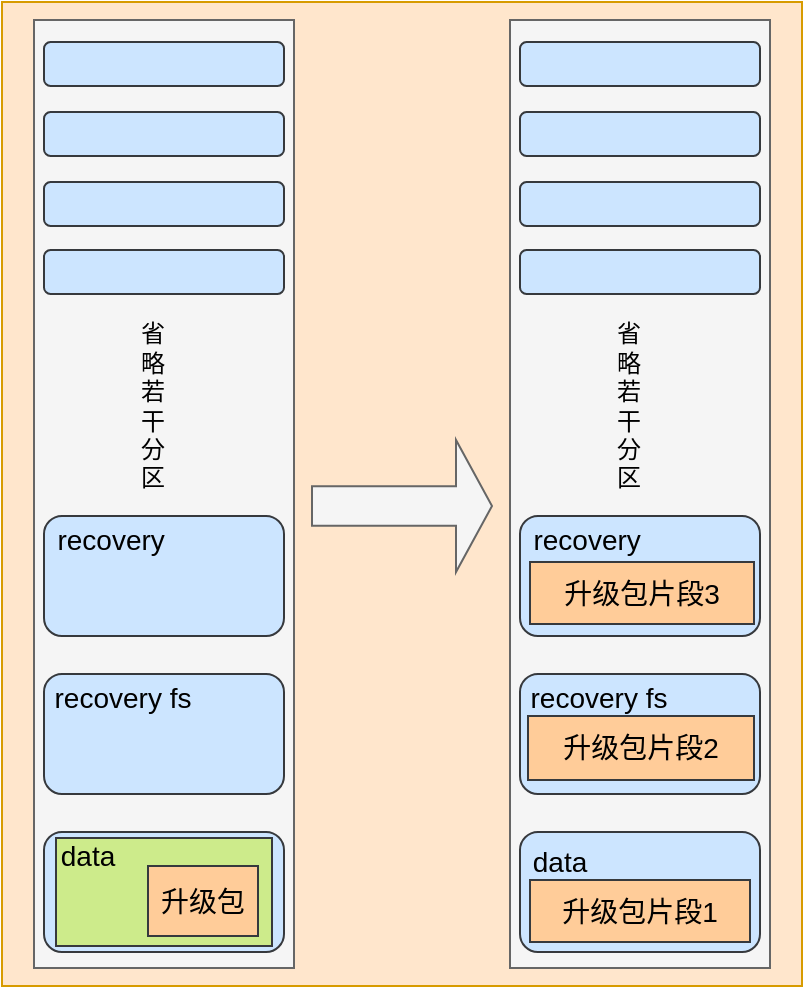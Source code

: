 <mxfile version="19.0.0" type="github">
  <diagram id="Tym4I2ePUdt9SY9PQDoQ" name="第 1 页">
    <mxGraphModel dx="1221" dy="654" grid="0" gridSize="10" guides="1" tooltips="1" connect="1" arrows="1" fold="1" page="1" pageScale="1" pageWidth="827" pageHeight="1169" math="0" shadow="0">
      <root>
        <mxCell id="0" />
        <mxCell id="1" parent="0" />
        <mxCell id="a4vEm1wac4h2UvTmXm-i-44" value="" style="rounded=0;whiteSpace=wrap;html=1;fontSize=14;fillColor=#ffe6cc;strokeColor=#d79b00;" vertex="1" parent="1">
          <mxGeometry x="127" y="43" width="400" height="492" as="geometry" />
        </mxCell>
        <mxCell id="a4vEm1wac4h2UvTmXm-i-2" value="" style="rounded=0;whiteSpace=wrap;html=1;fillColor=#f5f5f5;fontColor=#333333;strokeColor=#666666;" vertex="1" parent="1">
          <mxGeometry x="143" y="52" width="130" height="474" as="geometry" />
        </mxCell>
        <mxCell id="a4vEm1wac4h2UvTmXm-i-3" value="" style="rounded=1;whiteSpace=wrap;html=1;fillColor=#cce5ff;strokeColor=#36393d;" vertex="1" parent="1">
          <mxGeometry x="148" y="63" width="120" height="22" as="geometry" />
        </mxCell>
        <mxCell id="a4vEm1wac4h2UvTmXm-i-6" value="" style="rounded=1;whiteSpace=wrap;html=1;fontStyle=0;fillColor=#cce5ff;strokeColor=#36393d;" vertex="1" parent="1">
          <mxGeometry x="148" y="300" width="120" height="60" as="geometry" />
        </mxCell>
        <mxCell id="a4vEm1wac4h2UvTmXm-i-7" value="" style="rounded=1;whiteSpace=wrap;html=1;fontStyle=0;fillColor=#cce5ff;strokeColor=#36393d;" vertex="1" parent="1">
          <mxGeometry x="148" y="379" width="120" height="60" as="geometry" />
        </mxCell>
        <mxCell id="a4vEm1wac4h2UvTmXm-i-8" value="" style="rounded=1;whiteSpace=wrap;html=1;fontStyle=0;fillColor=#cce5ff;strokeColor=#36393d;" vertex="1" parent="1">
          <mxGeometry x="148" y="458" width="120" height="60" as="geometry" />
        </mxCell>
        <mxCell id="a4vEm1wac4h2UvTmXm-i-11" value="省&lt;br&gt;略&lt;br&gt;若&lt;br&gt;干&lt;br&gt;分&lt;br&gt;区" style="text;html=1;strokeColor=none;fillColor=none;align=center;verticalAlign=middle;whiteSpace=wrap;rounded=0;" vertex="1" parent="1">
          <mxGeometry x="178" y="201" width="49" height="88" as="geometry" />
        </mxCell>
        <mxCell id="a4vEm1wac4h2UvTmXm-i-12" value="" style="rounded=1;whiteSpace=wrap;html=1;fillColor=#cce5ff;strokeColor=#36393d;" vertex="1" parent="1">
          <mxGeometry x="148" y="98" width="120" height="22" as="geometry" />
        </mxCell>
        <mxCell id="a4vEm1wac4h2UvTmXm-i-13" value="" style="rounded=1;whiteSpace=wrap;html=1;fillColor=#cce5ff;strokeColor=#36393d;" vertex="1" parent="1">
          <mxGeometry x="148" y="133" width="120" height="22" as="geometry" />
        </mxCell>
        <mxCell id="a4vEm1wac4h2UvTmXm-i-14" value="" style="rounded=1;whiteSpace=wrap;html=1;fillColor=#cce5ff;strokeColor=#36393d;" vertex="1" parent="1">
          <mxGeometry x="148" y="167" width="120" height="22" as="geometry" />
        </mxCell>
        <mxCell id="a4vEm1wac4h2UvTmXm-i-19" value="recovery fs" style="text;html=1;strokeColor=none;fillColor=none;align=center;verticalAlign=middle;whiteSpace=wrap;rounded=0;fontSize=14;" vertex="1" parent="1">
          <mxGeometry x="152" y="379" width="71" height="23" as="geometry" />
        </mxCell>
        <mxCell id="a4vEm1wac4h2UvTmXm-i-20" value="recovery&amp;nbsp;" style="text;html=1;strokeColor=none;fillColor=none;align=center;verticalAlign=middle;whiteSpace=wrap;rounded=0;fontSize=14;" vertex="1" parent="1">
          <mxGeometry x="148" y="300" width="71" height="23" as="geometry" />
        </mxCell>
        <mxCell id="a4vEm1wac4h2UvTmXm-i-21" value="" style="rounded=0;whiteSpace=wrap;html=1;fillColor=#f5f5f5;fontColor=#333333;strokeColor=#666666;" vertex="1" parent="1">
          <mxGeometry x="381" y="52" width="130" height="474" as="geometry" />
        </mxCell>
        <mxCell id="a4vEm1wac4h2UvTmXm-i-22" value="" style="rounded=1;whiteSpace=wrap;html=1;fillColor=#cce5ff;strokeColor=#36393d;" vertex="1" parent="1">
          <mxGeometry x="386" y="63" width="120" height="22" as="geometry" />
        </mxCell>
        <mxCell id="a4vEm1wac4h2UvTmXm-i-23" value="" style="rounded=1;whiteSpace=wrap;html=1;fontStyle=0;fillColor=#cce5ff;strokeColor=#36393d;" vertex="1" parent="1">
          <mxGeometry x="386" y="300" width="120" height="60" as="geometry" />
        </mxCell>
        <mxCell id="a4vEm1wac4h2UvTmXm-i-24" value="" style="rounded=1;whiteSpace=wrap;html=1;fontStyle=0;fillColor=#cce5ff;strokeColor=#36393d;" vertex="1" parent="1">
          <mxGeometry x="386" y="379" width="120" height="60" as="geometry" />
        </mxCell>
        <mxCell id="a4vEm1wac4h2UvTmXm-i-25" value="" style="rounded=1;whiteSpace=wrap;html=1;fontStyle=0;fillColor=#cce5ff;strokeColor=#36393d;" vertex="1" parent="1">
          <mxGeometry x="386" y="458" width="120" height="60" as="geometry" />
        </mxCell>
        <mxCell id="a4vEm1wac4h2UvTmXm-i-26" value="省&lt;br&gt;略&lt;br&gt;若&lt;br&gt;干&lt;br&gt;分&lt;br&gt;区" style="text;html=1;strokeColor=none;fillColor=none;align=center;verticalAlign=middle;whiteSpace=wrap;rounded=0;" vertex="1" parent="1">
          <mxGeometry x="416" y="201" width="49" height="88" as="geometry" />
        </mxCell>
        <mxCell id="a4vEm1wac4h2UvTmXm-i-27" value="" style="rounded=1;whiteSpace=wrap;html=1;fillColor=#cce5ff;strokeColor=#36393d;" vertex="1" parent="1">
          <mxGeometry x="386" y="98" width="120" height="22" as="geometry" />
        </mxCell>
        <mxCell id="a4vEm1wac4h2UvTmXm-i-28" value="" style="rounded=1;whiteSpace=wrap;html=1;fillColor=#cce5ff;strokeColor=#36393d;" vertex="1" parent="1">
          <mxGeometry x="386" y="133" width="120" height="22" as="geometry" />
        </mxCell>
        <mxCell id="a4vEm1wac4h2UvTmXm-i-29" value="" style="rounded=1;whiteSpace=wrap;html=1;fillColor=#cce5ff;strokeColor=#36393d;" vertex="1" parent="1">
          <mxGeometry x="386" y="167" width="120" height="22" as="geometry" />
        </mxCell>
        <mxCell id="a4vEm1wac4h2UvTmXm-i-30" value="升级包片段1" style="rounded=0;whiteSpace=wrap;html=1;fontSize=14;fillColor=#ffcc99;strokeColor=#36393d;" vertex="1" parent="1">
          <mxGeometry x="391" y="482" width="110" height="31" as="geometry" />
        </mxCell>
        <mxCell id="a4vEm1wac4h2UvTmXm-i-31" value="data" style="text;html=1;strokeColor=none;fillColor=none;align=center;verticalAlign=middle;whiteSpace=wrap;rounded=0;fontSize=14;" vertex="1" parent="1">
          <mxGeometry x="376" y="458" width="60" height="30" as="geometry" />
        </mxCell>
        <mxCell id="a4vEm1wac4h2UvTmXm-i-36" value="" style="rounded=0;whiteSpace=wrap;html=1;fontSize=14;fillColor=#cdeb8b;strokeColor=#36393d;" vertex="1" parent="1">
          <mxGeometry x="154" y="461" width="108" height="54" as="geometry" />
        </mxCell>
        <mxCell id="a4vEm1wac4h2UvTmXm-i-32" value="recovery fs" style="text;html=1;strokeColor=none;fillColor=none;align=center;verticalAlign=middle;whiteSpace=wrap;rounded=0;fontSize=14;" vertex="1" parent="1">
          <mxGeometry x="390" y="379" width="71" height="23" as="geometry" />
        </mxCell>
        <mxCell id="a4vEm1wac4h2UvTmXm-i-33" value="recovery&amp;nbsp;" style="text;html=1;strokeColor=none;fillColor=none;align=center;verticalAlign=middle;whiteSpace=wrap;rounded=0;fontSize=14;" vertex="1" parent="1">
          <mxGeometry x="386" y="300" width="71" height="23" as="geometry" />
        </mxCell>
        <mxCell id="a4vEm1wac4h2UvTmXm-i-18" value="data" style="text;html=1;strokeColor=none;fillColor=none;align=center;verticalAlign=middle;whiteSpace=wrap;rounded=0;fontSize=14;" vertex="1" parent="1">
          <mxGeometry x="140" y="455" width="60" height="30" as="geometry" />
        </mxCell>
        <mxCell id="a4vEm1wac4h2UvTmXm-i-17" value="升级包" style="rounded=0;whiteSpace=wrap;html=1;fontSize=14;fillColor=#ffcc99;strokeColor=#36393d;" vertex="1" parent="1">
          <mxGeometry x="200" y="475" width="55" height="35" as="geometry" />
        </mxCell>
        <mxCell id="a4vEm1wac4h2UvTmXm-i-38" value="升级包片段2" style="rounded=0;whiteSpace=wrap;html=1;fontSize=14;fillColor=#ffcc99;strokeColor=#36393d;" vertex="1" parent="1">
          <mxGeometry x="390" y="400" width="113" height="32" as="geometry" />
        </mxCell>
        <mxCell id="a4vEm1wac4h2UvTmXm-i-39" value="升级包片段3" style="rounded=0;whiteSpace=wrap;html=1;fontSize=14;fillColor=#ffcc99;strokeColor=#36393d;" vertex="1" parent="1">
          <mxGeometry x="391" y="323" width="112" height="31" as="geometry" />
        </mxCell>
        <mxCell id="a4vEm1wac4h2UvTmXm-i-42" value="" style="shape=singleArrow;whiteSpace=wrap;html=1;fontSize=14;fillColor=#f5f5f5;fontColor=#333333;strokeColor=#666666;" vertex="1" parent="1">
          <mxGeometry x="282" y="262" width="90" height="66" as="geometry" />
        </mxCell>
      </root>
    </mxGraphModel>
  </diagram>
</mxfile>
